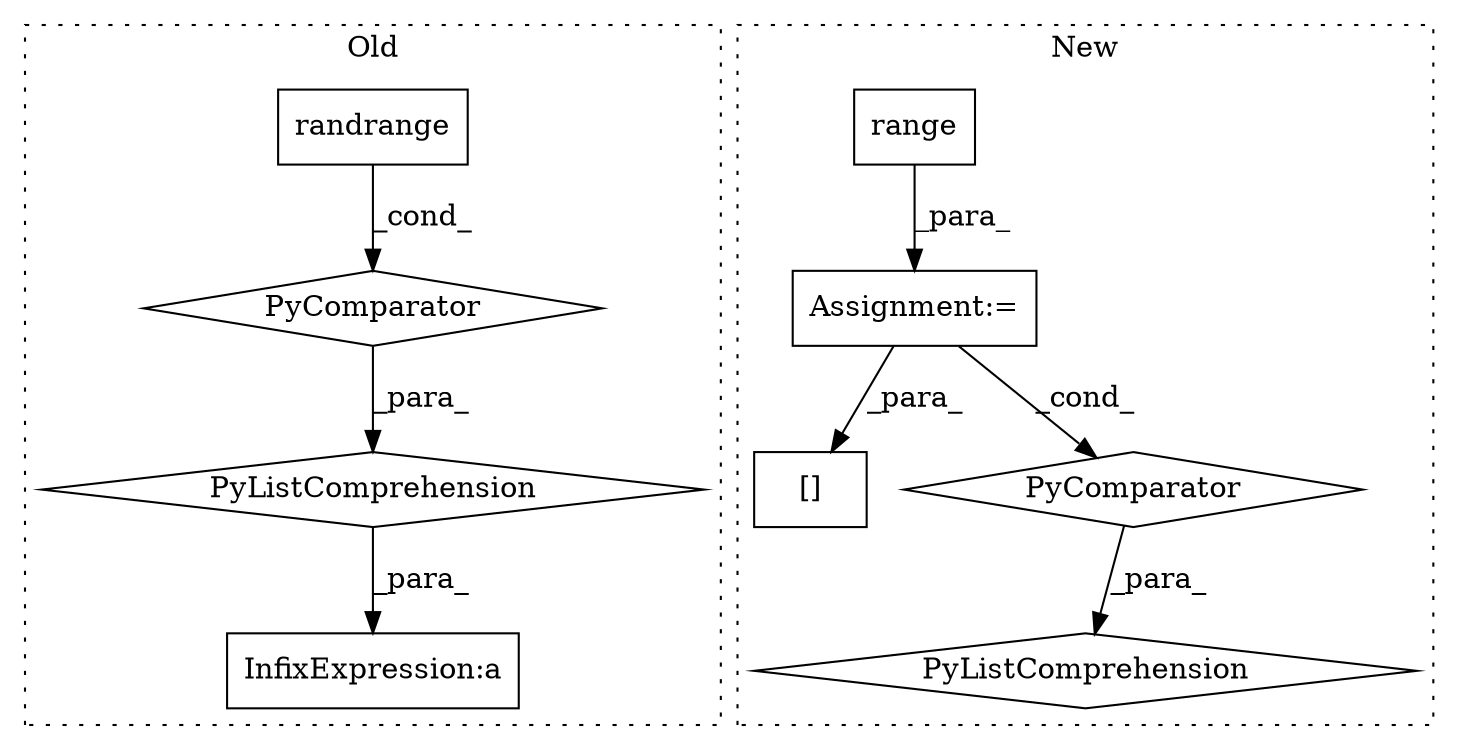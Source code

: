 digraph G {
subgraph cluster0 {
1 [label="randrange" a="32" s="75898,75915" l="10,1" shape="box"];
3 [label="PyListComprehension" a="109" s="75891" l="137" shape="diamond"];
4 [label="PyComparator" a="113" s="75982" l="38" shape="diamond"];
6 [label="InfixExpression:a" a="27" s="76023" l="14" shape="box"];
label = "Old";
style="dotted";
}
subgraph cluster1 {
2 [label="[]" a="2" s="76549,76562" l="5,1" shape="box"];
5 [label="range" a="32" s="76628,76641" l="6,1" shape="box"];
7 [label="PyListComprehension" a="109" s="76549" l="110" shape="diamond"];
8 [label="PyComparator" a="113" s="76621" l="30" shape="diamond"];
9 [label="Assignment:=" a="7" s="76621" l="30" shape="box"];
label = "New";
style="dotted";
}
1 -> 4 [label="_cond_"];
3 -> 6 [label="_para_"];
4 -> 3 [label="_para_"];
5 -> 9 [label="_para_"];
8 -> 7 [label="_para_"];
9 -> 2 [label="_para_"];
9 -> 8 [label="_cond_"];
}